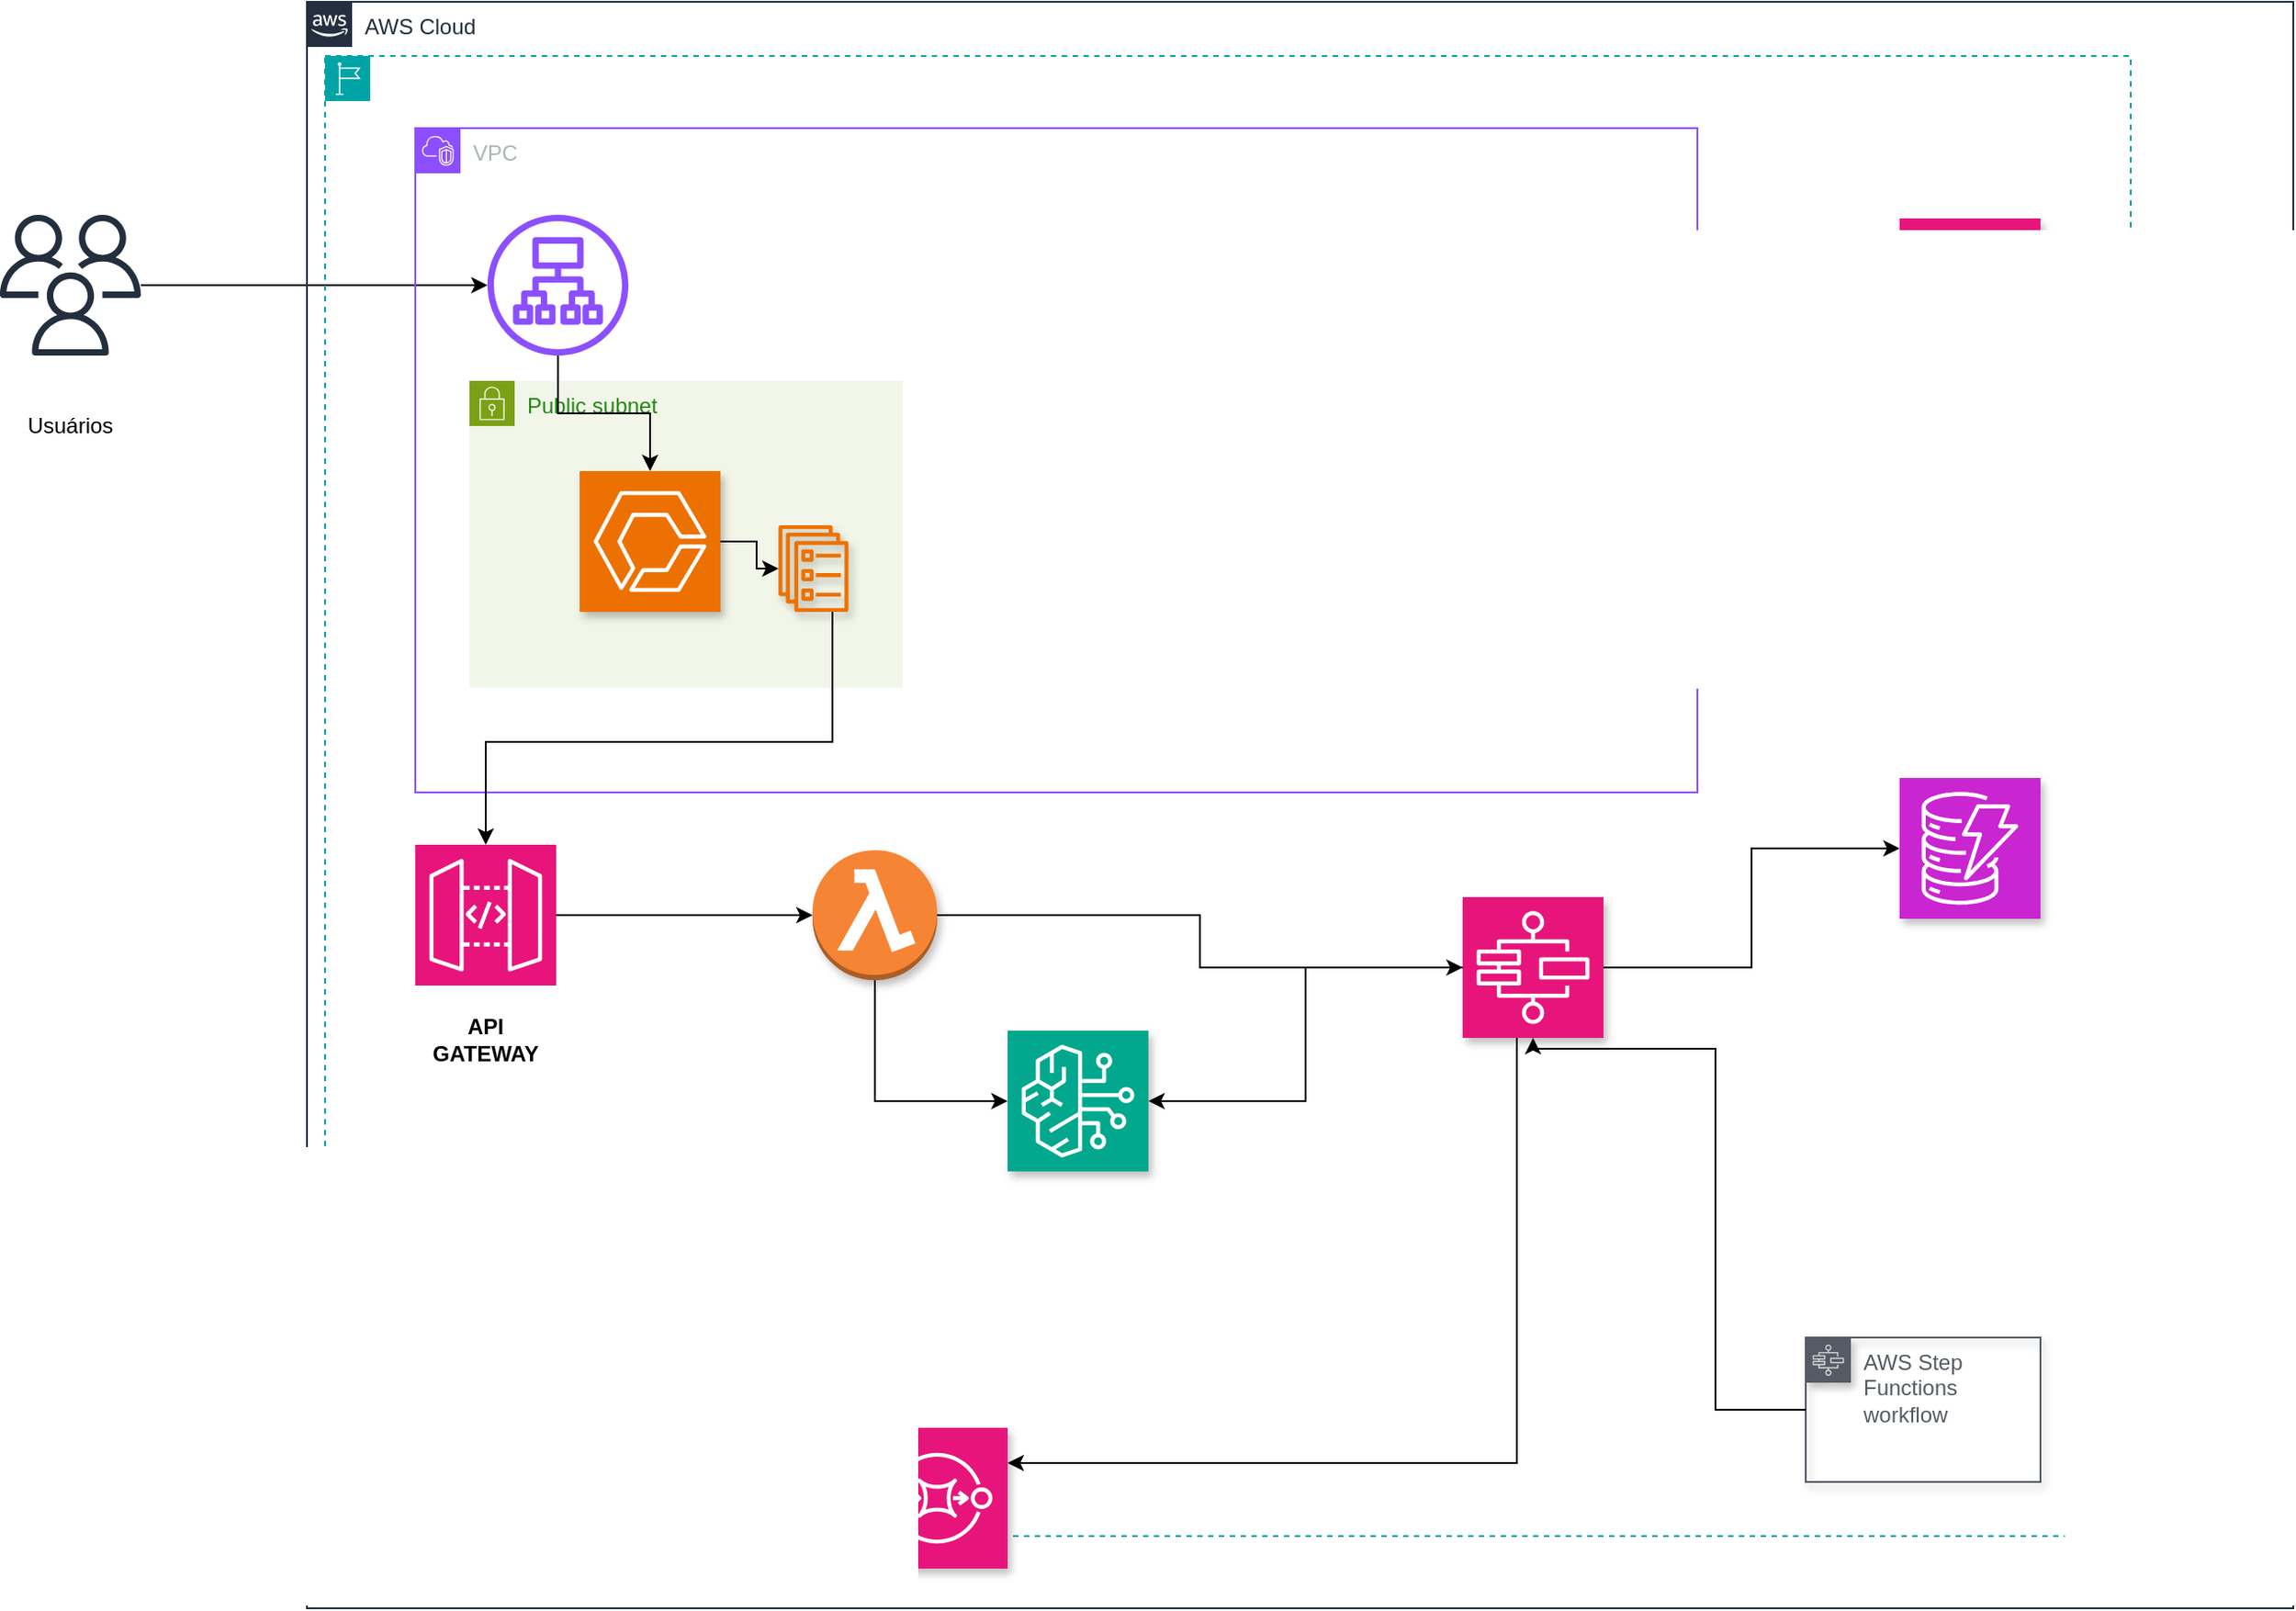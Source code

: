 <mxfile version="26.2.2">
  <diagram name="Página-1" id="IgfvYxSUIOdAzZY1KqZh">
    <mxGraphModel dx="2132" dy="780" grid="1" gridSize="10" guides="1" tooltips="1" connect="1" arrows="1" fold="1" page="1" pageScale="1" pageWidth="827" pageHeight="1169" math="0" shadow="0">
      <root>
        <mxCell id="0" />
        <mxCell id="1" parent="0" />
        <mxCell id="hwh6EzQ2Ev00sZeAhjEP-6" style="edgeStyle=orthogonalEdgeStyle;rounded=0;orthogonalLoop=1;jettySize=auto;html=1;" parent="1" source="hwh6EzQ2Ev00sZeAhjEP-2" target="hwh6EzQ2Ev00sZeAhjEP-5" edge="1">
          <mxGeometry relative="1" as="geometry" />
        </mxCell>
        <mxCell id="hwh6EzQ2Ev00sZeAhjEP-2" value="" style="sketch=0;outlineConnect=0;fontColor=#232F3E;gradientColor=none;fillColor=#232F3D;strokeColor=none;dashed=0;verticalLabelPosition=bottom;verticalAlign=top;align=center;html=1;fontSize=12;fontStyle=0;aspect=fixed;pointerEvents=1;shape=mxgraph.aws4.users;" parent="1" vertex="1">
          <mxGeometry x="-510" y="168" width="78" height="78" as="geometry" />
        </mxCell>
        <mxCell id="X31YN8_nPQc1_KrbUR9K-1" value="AWS Cloud" style="points=[[0,0],[0.25,0],[0.5,0],[0.75,0],[1,0],[1,0.25],[1,0.5],[1,0.75],[1,1],[0.75,1],[0.5,1],[0.25,1],[0,1],[0,0.75],[0,0.5],[0,0.25]];outlineConnect=0;gradientColor=none;html=1;whiteSpace=wrap;fontSize=12;fontStyle=0;container=1;pointerEvents=0;collapsible=0;recursiveResize=0;shape=mxgraph.aws4.group;grIcon=mxgraph.aws4.group_aws_cloud_alt;strokeColor=#232F3E;fillColor=none;verticalAlign=top;align=left;spacingLeft=30;fontColor=#232F3E;dashed=0;" parent="1" vertex="1">
          <mxGeometry x="-340" y="50" width="1100" height="890" as="geometry" />
        </mxCell>
        <mxCell id="X31YN8_nPQc1_KrbUR9K-2" value="" style="points=[[0,0],[0.25,0],[0.5,0],[0.75,0],[1,0],[1,0.25],[1,0.5],[1,0.75],[1,1],[0.75,1],[0.5,1],[0.25,1],[0,1],[0,0.75],[0,0.5],[0,0.25]];outlineConnect=0;gradientColor=none;html=1;whiteSpace=wrap;fontSize=12;fontStyle=0;container=1;pointerEvents=0;collapsible=0;recursiveResize=0;shape=mxgraph.aws4.group;grIcon=mxgraph.aws4.group_region;strokeColor=#00A4A6;fillColor=none;verticalAlign=top;align=left;spacingLeft=30;fontColor=#147EBA;dashed=1;shadow=0;" parent="X31YN8_nPQc1_KrbUR9K-1" vertex="1">
          <mxGeometry x="10" y="30" width="1000" height="820" as="geometry" />
        </mxCell>
        <mxCell id="hwh6EzQ2Ev00sZeAhjEP-1" value="VPC" style="points=[[0,0],[0.25,0],[0.5,0],[0.75,0],[1,0],[1,0.25],[1,0.5],[1,0.75],[1,1],[0.75,1],[0.5,1],[0.25,1],[0,1],[0,0.75],[0,0.5],[0,0.25]];outlineConnect=0;gradientColor=none;html=1;whiteSpace=wrap;fontSize=12;fontStyle=0;container=1;pointerEvents=0;collapsible=0;recursiveResize=0;shape=mxgraph.aws4.group;grIcon=mxgraph.aws4.group_vpc2;strokeColor=#8C4FFF;fillColor=none;verticalAlign=top;align=left;spacingLeft=30;fontColor=#AAB7B8;dashed=0;" parent="X31YN8_nPQc1_KrbUR9K-2" vertex="1">
          <mxGeometry x="50" y="40" width="710" height="368" as="geometry" />
        </mxCell>
        <mxCell id="hwh6EzQ2Ev00sZeAhjEP-5" value="" style="sketch=0;outlineConnect=0;fontColor=#232F3E;gradientColor=none;fillColor=#8C4FFF;strokeColor=none;dashed=0;verticalLabelPosition=bottom;verticalAlign=top;align=center;html=1;fontSize=12;fontStyle=0;aspect=fixed;pointerEvents=1;shape=mxgraph.aws4.application_load_balancer;" parent="hwh6EzQ2Ev00sZeAhjEP-1" vertex="1">
          <mxGeometry x="40" y="48" width="78" height="78" as="geometry" />
        </mxCell>
        <mxCell id="hwh6EzQ2Ev00sZeAhjEP-7" value="Public subnet" style="points=[[0,0],[0.25,0],[0.5,0],[0.75,0],[1,0],[1,0.25],[1,0.5],[1,0.75],[1,1],[0.75,1],[0.5,1],[0.25,1],[0,1],[0,0.75],[0,0.5],[0,0.25]];outlineConnect=0;gradientColor=none;html=1;whiteSpace=wrap;fontSize=12;fontStyle=0;container=1;pointerEvents=0;collapsible=0;recursiveResize=0;shape=mxgraph.aws4.group;grIcon=mxgraph.aws4.group_security_group;grStroke=0;strokeColor=#7AA116;fillColor=#F2F6E8;verticalAlign=top;align=left;spacingLeft=30;fontColor=#248814;dashed=0;" parent="hwh6EzQ2Ev00sZeAhjEP-1" vertex="1">
          <mxGeometry x="30" y="140" width="240" height="170" as="geometry" />
        </mxCell>
        <mxCell id="hwh6EzQ2Ev00sZeAhjEP-44" style="edgeStyle=orthogonalEdgeStyle;rounded=0;orthogonalLoop=1;jettySize=auto;html=1;fontFamily=Helvetica;fontSize=12;fontColor=default;fontStyle=0;" parent="hwh6EzQ2Ev00sZeAhjEP-7" source="hwh6EzQ2Ev00sZeAhjEP-42" target="hwh6EzQ2Ev00sZeAhjEP-43" edge="1">
          <mxGeometry relative="1" as="geometry" />
        </mxCell>
        <mxCell id="hwh6EzQ2Ev00sZeAhjEP-42" value="" style="sketch=0;points=[[0,0,0],[0.25,0,0],[0.5,0,0],[0.75,0,0],[1,0,0],[0,1,0],[0.25,1,0],[0.5,1,0],[0.75,1,0],[1,1,0],[0,0.25,0],[0,0.5,0],[0,0.75,0],[1,0.25,0],[1,0.5,0],[1,0.75,0]];outlineConnect=0;fontColor=#232F3E;fillColor=#ED7100;strokeColor=#ffffff;dashed=0;verticalLabelPosition=bottom;verticalAlign=top;align=center;html=1;fontSize=12;fontStyle=0;aspect=fixed;shape=mxgraph.aws4.resourceIcon;resIcon=mxgraph.aws4.ecs;shadow=1;fontFamily=Helvetica;direction=south;" parent="hwh6EzQ2Ev00sZeAhjEP-7" vertex="1">
          <mxGeometry x="61" y="50" width="78" height="78" as="geometry" />
        </mxCell>
        <mxCell id="hwh6EzQ2Ev00sZeAhjEP-43" value="" style="sketch=0;outlineConnect=0;fontColor=#232F3E;gradientColor=none;fillColor=#ED7100;strokeColor=none;dashed=0;verticalLabelPosition=bottom;verticalAlign=top;align=center;html=1;fontSize=12;fontStyle=0;aspect=fixed;pointerEvents=1;shape=mxgraph.aws4.ecs_service;shadow=1;fontFamily=Helvetica;" parent="hwh6EzQ2Ev00sZeAhjEP-7" vertex="1">
          <mxGeometry x="171" y="80" width="39" height="48" as="geometry" />
        </mxCell>
        <mxCell id="hwh6EzQ2Ev00sZeAhjEP-9" style="edgeStyle=orthogonalEdgeStyle;rounded=0;orthogonalLoop=1;jettySize=auto;html=1;entryX=0;entryY=0.5;entryDx=0;entryDy=0;entryPerimeter=0;" parent="hwh6EzQ2Ev00sZeAhjEP-1" source="hwh6EzQ2Ev00sZeAhjEP-5" target="hwh6EzQ2Ev00sZeAhjEP-42" edge="1">
          <mxGeometry relative="1" as="geometry">
            <mxPoint x="190" y="180" as="targetPoint" />
          </mxGeometry>
        </mxCell>
        <mxCell id="hwh6EzQ2Ev00sZeAhjEP-21" style="edgeStyle=orthogonalEdgeStyle;rounded=0;orthogonalLoop=1;jettySize=auto;html=1;fontFamily=Helvetica;fontSize=12;fontColor=default;fontStyle=0;" parent="X31YN8_nPQc1_KrbUR9K-2" source="hwh6EzQ2Ev00sZeAhjEP-3" target="hwh6EzQ2Ev00sZeAhjEP-20" edge="1">
          <mxGeometry relative="1" as="geometry" />
        </mxCell>
        <mxCell id="hwh6EzQ2Ev00sZeAhjEP-3" value="" style="sketch=0;points=[[0,0,0],[0.25,0,0],[0.5,0,0],[0.75,0,0],[1,0,0],[0,1,0],[0.25,1,0],[0.5,1,0],[0.75,1,0],[1,1,0],[0,0.25,0],[0,0.5,0],[0,0.75,0],[1,0.25,0],[1,0.5,0],[1,0.75,0]];outlineConnect=0;fontColor=#232F3E;fillColor=#E7157B;strokeColor=#ffffff;dashed=0;verticalLabelPosition=bottom;verticalAlign=top;align=center;html=1;fontSize=12;fontStyle=0;aspect=fixed;shape=mxgraph.aws4.resourceIcon;resIcon=mxgraph.aws4.api_gateway;fontFamily=Times New Roman;" parent="X31YN8_nPQc1_KrbUR9K-2" vertex="1">
          <mxGeometry x="50" y="437" width="78" height="78" as="geometry" />
        </mxCell>
        <mxCell id="hwh6EzQ2Ev00sZeAhjEP-32" style="edgeStyle=orthogonalEdgeStyle;rounded=0;orthogonalLoop=1;jettySize=auto;html=1;fontFamily=Helvetica;fontSize=12;fontColor=default;fontStyle=0;" parent="X31YN8_nPQc1_KrbUR9K-2" source="hwh6EzQ2Ev00sZeAhjEP-20" target="hwh6EzQ2Ev00sZeAhjEP-25" edge="1">
          <mxGeometry relative="1" as="geometry" />
        </mxCell>
        <mxCell id="3QyT3hbsopWFDErdznoT-26" style="edgeStyle=orthogonalEdgeStyle;rounded=0;orthogonalLoop=1;jettySize=auto;html=1;fontFamily=Helvetica;fontSize=12;fontColor=default;fontStyle=0;" edge="1" parent="X31YN8_nPQc1_KrbUR9K-2" source="hwh6EzQ2Ev00sZeAhjEP-20" target="hwh6EzQ2Ev00sZeAhjEP-29">
          <mxGeometry relative="1" as="geometry">
            <Array as="points">
              <mxPoint x="305" y="579" />
            </Array>
          </mxGeometry>
        </mxCell>
        <mxCell id="hwh6EzQ2Ev00sZeAhjEP-20" value="" style="outlineConnect=0;dashed=0;verticalLabelPosition=bottom;verticalAlign=top;align=center;html=1;shape=mxgraph.aws3.lambda_function;fillColor=#F58534;gradientColor=none;shadow=1;strokeColor=#b85450;fontFamily=Helvetica;fontSize=12;fontColor=default;fontStyle=0;" parent="X31YN8_nPQc1_KrbUR9K-2" vertex="1">
          <mxGeometry x="270" y="440" width="69" height="72" as="geometry" />
        </mxCell>
        <mxCell id="hwh6EzQ2Ev00sZeAhjEP-23" value="" style="sketch=0;points=[[0,0,0],[0.25,0,0],[0.5,0,0],[0.75,0,0],[1,0,0],[0,1,0],[0.25,1,0],[0.5,1,0],[0.75,1,0],[1,1,0],[0,0.25,0],[0,0.5,0],[0,0.75,0],[1,0.25,0],[1,0.5,0],[1,0.75,0]];outlineConnect=0;fontColor=#232F3E;fillColor=#C925D1;strokeColor=#ffffff;dashed=0;verticalLabelPosition=bottom;verticalAlign=top;align=center;html=1;fontSize=12;fontStyle=0;aspect=fixed;shape=mxgraph.aws4.resourceIcon;resIcon=mxgraph.aws4.dynamodb;shadow=1;fontFamily=Helvetica;" parent="X31YN8_nPQc1_KrbUR9K-2" vertex="1">
          <mxGeometry x="872" y="400" width="78" height="78" as="geometry" />
        </mxCell>
        <mxCell id="hwh6EzQ2Ev00sZeAhjEP-26" style="edgeStyle=orthogonalEdgeStyle;rounded=0;orthogonalLoop=1;jettySize=auto;html=1;fontFamily=Helvetica;fontSize=12;fontColor=default;fontStyle=0;" parent="X31YN8_nPQc1_KrbUR9K-2" source="hwh6EzQ2Ev00sZeAhjEP-25" target="hwh6EzQ2Ev00sZeAhjEP-23" edge="1">
          <mxGeometry relative="1" as="geometry" />
        </mxCell>
        <mxCell id="hwh6EzQ2Ev00sZeAhjEP-25" value="" style="sketch=0;points=[[0,0,0],[0.25,0,0],[0.5,0,0],[0.75,0,0],[1,0,0],[0,1,0],[0.25,1,0],[0.5,1,0],[0.75,1,0],[1,1,0],[0,0.25,0],[0,0.5,0],[0,0.75,0],[1,0.25,0],[1,0.5,0],[1,0.75,0]];outlineConnect=0;fontColor=#232F3E;fillColor=#E7157B;strokeColor=#ffffff;dashed=0;verticalLabelPosition=bottom;verticalAlign=top;align=center;html=1;fontSize=12;fontStyle=0;aspect=fixed;shape=mxgraph.aws4.resourceIcon;resIcon=mxgraph.aws4.step_functions;shadow=1;fontFamily=Helvetica;" parent="X31YN8_nPQc1_KrbUR9K-2" vertex="1">
          <mxGeometry x="630" y="466" width="78" height="78" as="geometry" />
        </mxCell>
        <mxCell id="hwh6EzQ2Ev00sZeAhjEP-27" value="AWS Step Functions workflow" style="sketch=0;outlineConnect=0;gradientColor=none;html=1;whiteSpace=wrap;fontSize=12;fontStyle=0;shape=mxgraph.aws4.group;grIcon=mxgraph.aws4.group_aws_step_functions_workflow;strokeColor=#545B64;fillColor=none;verticalAlign=top;align=left;spacingLeft=30;fontColor=#545B64;dashed=0;shadow=1;fontFamily=Helvetica;" parent="X31YN8_nPQc1_KrbUR9K-2" vertex="1">
          <mxGeometry x="820" y="710" width="130" height="80" as="geometry" />
        </mxCell>
        <mxCell id="hwh6EzQ2Ev00sZeAhjEP-28" style="edgeStyle=orthogonalEdgeStyle;rounded=0;orthogonalLoop=1;jettySize=auto;html=1;entryX=0.5;entryY=1;entryDx=0;entryDy=0;entryPerimeter=0;fontFamily=Helvetica;fontSize=12;fontColor=default;fontStyle=0;" parent="X31YN8_nPQc1_KrbUR9K-2" source="hwh6EzQ2Ev00sZeAhjEP-27" target="hwh6EzQ2Ev00sZeAhjEP-25" edge="1">
          <mxGeometry relative="1" as="geometry">
            <Array as="points">
              <mxPoint x="770" y="750" />
              <mxPoint x="770" y="550" />
              <mxPoint x="669" y="550" />
            </Array>
          </mxGeometry>
        </mxCell>
        <mxCell id="hwh6EzQ2Ev00sZeAhjEP-29" value="" style="sketch=0;points=[[0,0,0],[0.25,0,0],[0.5,0,0],[0.75,0,0],[1,0,0],[0,1,0],[0.25,1,0],[0.5,1,0],[0.75,1,0],[1,1,0],[0,0.25,0],[0,0.5,0],[0,0.75,0],[1,0.25,0],[1,0.5,0],[1,0.75,0]];outlineConnect=0;fontColor=#232F3E;fillColor=#01A88D;strokeColor=#ffffff;dashed=0;verticalLabelPosition=bottom;verticalAlign=top;align=center;html=1;fontSize=12;fontStyle=0;aspect=fixed;shape=mxgraph.aws4.resourceIcon;resIcon=mxgraph.aws4.bedrock;shadow=1;fontFamily=Helvetica;" parent="X31YN8_nPQc1_KrbUR9K-2" vertex="1">
          <mxGeometry x="378" y="540" width="78" height="78" as="geometry" />
        </mxCell>
        <mxCell id="hwh6EzQ2Ev00sZeAhjEP-34" value="" style="sketch=0;points=[[0,0,0],[0.25,0,0],[0.5,0,0],[0.75,0,0],[1,0,0],[0,1,0],[0.25,1,0],[0.5,1,0],[0.75,1,0],[1,1,0],[0,0.25,0],[0,0.5,0],[0,0.75,0],[1,0.25,0],[1,0.5,0],[1,0.75,0]];outlineConnect=0;fontColor=#232F3E;fillColor=#E7157B;strokeColor=#ffffff;dashed=0;verticalLabelPosition=bottom;verticalAlign=top;align=center;html=1;fontSize=12;fontStyle=0;aspect=fixed;shape=mxgraph.aws4.resourceIcon;resIcon=mxgraph.aws4.sqs;shadow=1;fontFamily=Helvetica;" parent="X31YN8_nPQc1_KrbUR9K-2" vertex="1">
          <mxGeometry x="300" y="760" width="78" height="78" as="geometry" />
        </mxCell>
        <mxCell id="hwh6EzQ2Ev00sZeAhjEP-36" value="" style="sketch=0;points=[[0,0,0],[0.25,0,0],[0.5,0,0],[0.75,0,0],[1,0,0],[0,1,0],[0.25,1,0],[0.5,1,0],[0.75,1,0],[1,1,0],[0,0.25,0],[0,0.5,0],[0,0.75,0],[1,0.25,0],[1,0.5,0],[1,0.75,0]];points=[[0,0,0],[0.25,0,0],[0.5,0,0],[0.75,0,0],[1,0,0],[0,1,0],[0.25,1,0],[0.5,1,0],[0.75,1,0],[1,1,0],[0,0.25,0],[0,0.5,0],[0,0.75,0],[1,0.25,0],[1,0.5,0],[1,0.75,0]];outlineConnect=0;fontColor=#232F3E;fillColor=#E7157B;strokeColor=#ffffff;dashed=0;verticalLabelPosition=bottom;verticalAlign=top;align=center;html=1;fontSize=12;fontStyle=0;aspect=fixed;shape=mxgraph.aws4.resourceIcon;resIcon=mxgraph.aws4.cloudwatch_2;shadow=1;fontFamily=Helvetica;" parent="X31YN8_nPQc1_KrbUR9K-2" vertex="1">
          <mxGeometry x="872" y="90" width="78" height="78" as="geometry" />
        </mxCell>
        <mxCell id="hwh6EzQ2Ev00sZeAhjEP-37" value="" style="sketch=0;points=[[0,0,0],[0.25,0,0],[0.5,0,0],[0.75,0,0],[1,0,0],[0,1,0],[0.25,1,0],[0.5,1,0],[0.75,1,0],[1,1,0],[0,0.25,0],[0,0.5,0],[0,0.75,0],[1,0.25,0],[1,0.5,0],[1,0.75,0]];outlineConnect=0;fontColor=#232F3E;fillColor=#7AA116;strokeColor=#ffffff;dashed=0;verticalLabelPosition=bottom;verticalAlign=top;align=center;html=1;fontSize=12;fontStyle=0;aspect=fixed;shape=mxgraph.aws4.resourceIcon;resIcon=mxgraph.aws4.s3;shadow=1;fontFamily=Helvetica;" parent="X31YN8_nPQc1_KrbUR9K-2" vertex="1">
          <mxGeometry x="872" y="220" width="78" height="78" as="geometry" />
        </mxCell>
        <mxCell id="hwh6EzQ2Ev00sZeAhjEP-45" style="edgeStyle=orthogonalEdgeStyle;rounded=0;orthogonalLoop=1;jettySize=auto;html=1;fontFamily=Helvetica;fontSize=12;fontColor=default;fontStyle=0;" parent="X31YN8_nPQc1_KrbUR9K-2" source="hwh6EzQ2Ev00sZeAhjEP-43" target="hwh6EzQ2Ev00sZeAhjEP-3" edge="1">
          <mxGeometry relative="1" as="geometry">
            <Array as="points">
              <mxPoint x="281" y="380" />
              <mxPoint x="89" y="380" />
            </Array>
          </mxGeometry>
        </mxCell>
        <mxCell id="3QyT3hbsopWFDErdznoT-4" value="API GATEWAY" style="text;html=1;align=center;verticalAlign=middle;whiteSpace=wrap;rounded=0;fontFamily=Helvetica;fontSize=12;fontColor=default;fontStyle=1;" vertex="1" parent="X31YN8_nPQc1_KrbUR9K-2">
          <mxGeometry x="59" y="530" width="60" height="30" as="geometry" />
        </mxCell>
        <mxCell id="3QyT3hbsopWFDErdznoT-27" style="edgeStyle=orthogonalEdgeStyle;rounded=0;orthogonalLoop=1;jettySize=auto;html=1;entryX=1;entryY=0.5;entryDx=0;entryDy=0;entryPerimeter=0;fontFamily=Helvetica;fontSize=12;fontColor=default;fontStyle=0;" edge="1" parent="X31YN8_nPQc1_KrbUR9K-2" source="hwh6EzQ2Ev00sZeAhjEP-25" target="hwh6EzQ2Ev00sZeAhjEP-29">
          <mxGeometry relative="1" as="geometry" />
        </mxCell>
        <mxCell id="3QyT3hbsopWFDErdznoT-28" style="edgeStyle=orthogonalEdgeStyle;rounded=0;orthogonalLoop=1;jettySize=auto;html=1;entryX=1;entryY=0.25;entryDx=0;entryDy=0;entryPerimeter=0;fontFamily=Helvetica;fontSize=12;fontColor=default;fontStyle=0;" edge="1" parent="X31YN8_nPQc1_KrbUR9K-2" source="hwh6EzQ2Ev00sZeAhjEP-25" target="hwh6EzQ2Ev00sZeAhjEP-34">
          <mxGeometry relative="1" as="geometry">
            <Array as="points">
              <mxPoint x="660" y="780" />
            </Array>
          </mxGeometry>
        </mxCell>
        <mxCell id="3QyT3hbsopWFDErdznoT-1" value="Usuários" style="text;html=1;align=center;verticalAlign=middle;whiteSpace=wrap;rounded=0;fontFamily=Helvetica;fontSize=12;fontColor=default;fontStyle=0;" vertex="1" parent="1">
          <mxGeometry x="-501" y="270" width="60" height="30" as="geometry" />
        </mxCell>
      </root>
    </mxGraphModel>
  </diagram>
</mxfile>
